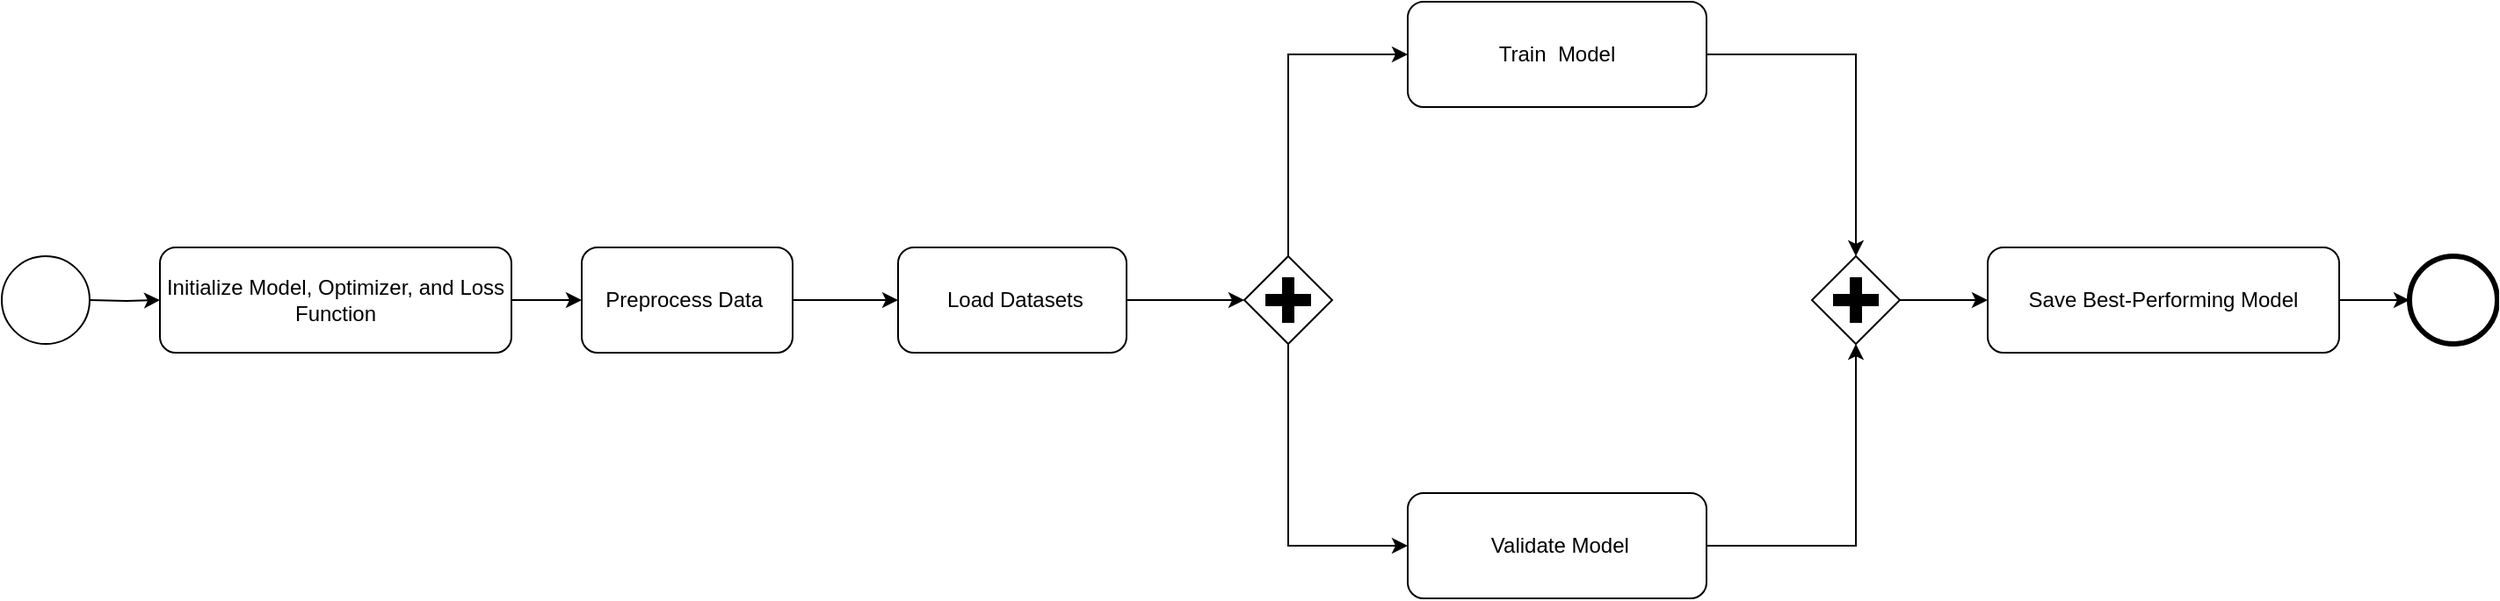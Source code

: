 <mxfile version="26.0.6" pages="3">
  <diagram name="Model Train BPMN" id="61Uq8p4fcnda3VYvf00w">
    <mxGraphModel dx="1221" dy="725" grid="1" gridSize="10" guides="1" tooltips="1" connect="1" arrows="1" fold="1" page="1" pageScale="1" pageWidth="827" pageHeight="1169" math="0" shadow="0">
      <root>
        <mxCell id="0" />
        <mxCell id="1" parent="0" />
        <mxCell id="k9S8Vdy3el8oYQb8zNsB-2" value="Initialize Model, Optimizer, and Loss Function" style="rounded=1;whiteSpace=wrap;html=1;" vertex="1" parent="1">
          <mxGeometry x="160" y="160" width="200" height="60" as="geometry" />
        </mxCell>
        <mxCell id="e9yR7lh01j_a-51SrfE_-4" value="" style="edgeStyle=orthogonalEdgeStyle;rounded=0;orthogonalLoop=1;jettySize=auto;html=1;" edge="1" parent="1" source="k9S8Vdy3el8oYQb8zNsB-3" target="e9yR7lh01j_a-51SrfE_-3">
          <mxGeometry relative="1" as="geometry" />
        </mxCell>
        <mxCell id="k9S8Vdy3el8oYQb8zNsB-3" value="Preprocess Data&amp;nbsp;" style="rounded=1;whiteSpace=wrap;html=1;" vertex="1" parent="1">
          <mxGeometry x="400" y="160" width="120" height="60" as="geometry" />
        </mxCell>
        <mxCell id="k9S8Vdy3el8oYQb8zNsB-4" value="Train&amp;nbsp; Model" style="rounded=1;whiteSpace=wrap;html=1;" vertex="1" parent="1">
          <mxGeometry x="870" y="20" width="170" height="60" as="geometry" />
        </mxCell>
        <mxCell id="k9S8Vdy3el8oYQb8zNsB-5" value="Save Best-Performing Model" style="rounded=1;whiteSpace=wrap;html=1;" vertex="1" parent="1">
          <mxGeometry x="1200" y="160" width="200" height="60" as="geometry" />
        </mxCell>
        <mxCell id="k9S8Vdy3el8oYQb8zNsB-7" style="edgeStyle=orthogonalEdgeStyle;rounded=0;orthogonalLoop=1;jettySize=auto;html=1;" edge="1" parent="1" target="k9S8Vdy3el8oYQb8zNsB-2">
          <mxGeometry relative="1" as="geometry">
            <mxPoint x="120" y="190" as="sourcePoint" />
          </mxGeometry>
        </mxCell>
        <mxCell id="k9S8Vdy3el8oYQb8zNsB-8" style="edgeStyle=orthogonalEdgeStyle;rounded=0;orthogonalLoop=1;jettySize=auto;html=1;" edge="1" parent="1" source="k9S8Vdy3el8oYQb8zNsB-2" target="k9S8Vdy3el8oYQb8zNsB-3">
          <mxGeometry relative="1" as="geometry" />
        </mxCell>
        <mxCell id="k9S8Vdy3el8oYQb8zNsB-11" style="edgeStyle=orthogonalEdgeStyle;rounded=0;orthogonalLoop=1;jettySize=auto;html=1;" edge="1" parent="1" source="k9S8Vdy3el8oYQb8zNsB-5">
          <mxGeometry relative="1" as="geometry">
            <mxPoint x="1440" y="190" as="targetPoint" />
          </mxGeometry>
        </mxCell>
        <mxCell id="e9yR7lh01j_a-51SrfE_-1" value="" style="points=[[0.145,0.145,0],[0.5,0,0],[0.855,0.145,0],[1,0.5,0],[0.855,0.855,0],[0.5,1,0],[0.145,0.855,0],[0,0.5,0]];shape=mxgraph.bpmn.event;html=1;verticalLabelPosition=bottom;labelBackgroundColor=#ffffff;verticalAlign=top;align=center;perimeter=ellipsePerimeter;outlineConnect=0;aspect=fixed;outline=standard;symbol=general;" vertex="1" parent="1">
          <mxGeometry x="70" y="165" width="50" height="50" as="geometry" />
        </mxCell>
        <mxCell id="e9yR7lh01j_a-51SrfE_-2" value="" style="points=[[0.145,0.145,0],[0.5,0,0],[0.855,0.145,0],[1,0.5,0],[0.855,0.855,0],[0.5,1,0],[0.145,0.855,0],[0,0.5,0]];shape=mxgraph.bpmn.event;html=1;verticalLabelPosition=bottom;labelBackgroundColor=#ffffff;verticalAlign=top;align=center;perimeter=ellipsePerimeter;outlineConnect=0;aspect=fixed;outline=end;symbol=terminate2;" vertex="1" parent="1">
          <mxGeometry x="1440" y="165" width="50" height="50" as="geometry" />
        </mxCell>
        <mxCell id="e9yR7lh01j_a-51SrfE_-6" value="" style="edgeStyle=orthogonalEdgeStyle;rounded=0;orthogonalLoop=1;jettySize=auto;html=1;" edge="1" parent="1" source="e9yR7lh01j_a-51SrfE_-3" target="e9yR7lh01j_a-51SrfE_-5">
          <mxGeometry relative="1" as="geometry" />
        </mxCell>
        <mxCell id="e9yR7lh01j_a-51SrfE_-3" value="&amp;nbsp;Load Datasets" style="rounded=1;whiteSpace=wrap;html=1;" vertex="1" parent="1">
          <mxGeometry x="580" y="160" width="130" height="60" as="geometry" />
        </mxCell>
        <mxCell id="e9yR7lh01j_a-51SrfE_-9" style="edgeStyle=orthogonalEdgeStyle;rounded=0;orthogonalLoop=1;jettySize=auto;html=1;entryX=0;entryY=0.5;entryDx=0;entryDy=0;exitX=0.5;exitY=0;exitDx=0;exitDy=0;exitPerimeter=0;" edge="1" parent="1" source="e9yR7lh01j_a-51SrfE_-5" target="k9S8Vdy3el8oYQb8zNsB-4">
          <mxGeometry relative="1" as="geometry" />
        </mxCell>
        <mxCell id="e9yR7lh01j_a-51SrfE_-10" style="edgeStyle=orthogonalEdgeStyle;rounded=0;orthogonalLoop=1;jettySize=auto;html=1;entryX=0;entryY=0.5;entryDx=0;entryDy=0;exitX=0.5;exitY=1;exitDx=0;exitDy=0;exitPerimeter=0;" edge="1" parent="1" source="e9yR7lh01j_a-51SrfE_-5" target="e9yR7lh01j_a-51SrfE_-8">
          <mxGeometry relative="1" as="geometry" />
        </mxCell>
        <mxCell id="e9yR7lh01j_a-51SrfE_-5" value="" style="points=[[0.25,0.25,0],[0.5,0,0],[0.75,0.25,0],[1,0.5,0],[0.75,0.75,0],[0.5,1,0],[0.25,0.75,0],[0,0.5,0]];shape=mxgraph.bpmn.gateway2;html=1;verticalLabelPosition=bottom;labelBackgroundColor=#ffffff;verticalAlign=top;align=center;perimeter=rhombusPerimeter;outlineConnect=0;outline=none;symbol=none;gwType=parallel;" vertex="1" parent="1">
          <mxGeometry x="777" y="165" width="50" height="50" as="geometry" />
        </mxCell>
        <mxCell id="e9yR7lh01j_a-51SrfE_-8" value="&amp;nbsp;Validate Model" style="rounded=1;whiteSpace=wrap;html=1;" vertex="1" parent="1">
          <mxGeometry x="870" y="300" width="170" height="60" as="geometry" />
        </mxCell>
        <mxCell id="e9yR7lh01j_a-51SrfE_-12" value="" style="edgeStyle=orthogonalEdgeStyle;rounded=0;orthogonalLoop=1;jettySize=auto;html=1;" edge="1" parent="1" source="e9yR7lh01j_a-51SrfE_-11" target="k9S8Vdy3el8oYQb8zNsB-5">
          <mxGeometry relative="1" as="geometry" />
        </mxCell>
        <mxCell id="e9yR7lh01j_a-51SrfE_-11" value="" style="points=[[0.25,0.25,0],[0.5,0,0],[0.75,0.25,0],[1,0.5,0],[0.75,0.75,0],[0.5,1,0],[0.25,0.75,0],[0,0.5,0]];shape=mxgraph.bpmn.gateway2;html=1;verticalLabelPosition=bottom;labelBackgroundColor=#ffffff;verticalAlign=top;align=center;perimeter=rhombusPerimeter;outlineConnect=0;outline=none;symbol=none;gwType=parallel;" vertex="1" parent="1">
          <mxGeometry x="1100" y="165" width="50" height="50" as="geometry" />
        </mxCell>
        <mxCell id="e9yR7lh01j_a-51SrfE_-14" style="edgeStyle=orthogonalEdgeStyle;rounded=0;orthogonalLoop=1;jettySize=auto;html=1;entryX=0.5;entryY=0;entryDx=0;entryDy=0;entryPerimeter=0;" edge="1" parent="1" source="k9S8Vdy3el8oYQb8zNsB-4" target="e9yR7lh01j_a-51SrfE_-11">
          <mxGeometry relative="1" as="geometry" />
        </mxCell>
        <mxCell id="e9yR7lh01j_a-51SrfE_-15" style="edgeStyle=orthogonalEdgeStyle;rounded=0;orthogonalLoop=1;jettySize=auto;html=1;entryX=0.5;entryY=1;entryDx=0;entryDy=0;entryPerimeter=0;" edge="1" parent="1" source="e9yR7lh01j_a-51SrfE_-8" target="e9yR7lh01j_a-51SrfE_-11">
          <mxGeometry relative="1" as="geometry" />
        </mxCell>
      </root>
    </mxGraphModel>
  </diagram>
  <diagram name="Model Test BPMN" id="TKBVbPSVPEo3wo5Xgi3F">
    <mxGraphModel dx="1221" dy="725" grid="1" gridSize="10" guides="1" tooltips="1" connect="1" arrows="1" fold="1" page="1" pageScale="1" pageWidth="827" pageHeight="1169" math="0" shadow="0">
      <root>
        <mxCell id="0" />
        <mxCell id="1" parent="0" />
        <mxCell id="initializeModel" value="Initialize Model&amp;nbsp;" style="rounded=1;whiteSpace=wrap;html=1;" parent="1" vertex="1">
          <mxGeometry x="250" y="30" width="136" height="60" as="geometry" />
        </mxCell>
        <mxCell id="EopREOiNvW3aTUHjegUm-13" value="" style="edgeStyle=orthogonalEdgeStyle;rounded=0;orthogonalLoop=1;jettySize=auto;html=1;" edge="1" parent="1" source="preprocess" target="EopREOiNvW3aTUHjegUm-12">
          <mxGeometry relative="1" as="geometry" />
        </mxCell>
        <mxCell id="preprocess" value="Preprocess Test Dataset" style="rounded=1;whiteSpace=wrap;html=1;" parent="1" vertex="1">
          <mxGeometry x="570" y="135" width="200" height="60" as="geometry" />
        </mxCell>
        <mxCell id="test" value="Test Model&amp;nbsp;" style="rounded=1;whiteSpace=wrap;html=1;" parent="1" vertex="1">
          <mxGeometry x="930" y="30" width="120" height="60" as="geometry" />
        </mxCell>
        <mxCell id="EopREOiNvW3aTUHjegUm-5" value="" style="edgeStyle=orthogonalEdgeStyle;rounded=0;orthogonalLoop=1;jettySize=auto;html=1;" edge="1" parent="1" source="EopREOiNvW3aTUHjegUm-1" target="EopREOiNvW3aTUHjegUm-4">
          <mxGeometry relative="1" as="geometry" />
        </mxCell>
        <mxCell id="EopREOiNvW3aTUHjegUm-1" value="" style="points=[[0.145,0.145,0],[0.5,0,0],[0.855,0.145,0],[1,0.5,0],[0.855,0.855,0],[0.5,1,0],[0.145,0.855,0],[0,0.5,0]];shape=mxgraph.bpmn.event;html=1;verticalLabelPosition=bottom;labelBackgroundColor=#ffffff;verticalAlign=top;align=center;perimeter=ellipsePerimeter;outlineConnect=0;aspect=fixed;outline=standard;symbol=general;" vertex="1" parent="1">
          <mxGeometry x="50" y="140" width="50" height="50" as="geometry" />
        </mxCell>
        <mxCell id="EopREOiNvW3aTUHjegUm-2" value="" style="points=[[0.145,0.145,0],[0.5,0,0],[0.855,0.145,0],[1,0.5,0],[0.855,0.855,0],[0.5,1,0],[0.145,0.855,0],[0,0.5,0]];shape=mxgraph.bpmn.event;html=1;verticalLabelPosition=bottom;labelBackgroundColor=#ffffff;verticalAlign=top;align=center;perimeter=ellipsePerimeter;outlineConnect=0;aspect=fixed;outline=end;symbol=terminate2;" vertex="1" parent="1">
          <mxGeometry x="1230" y="160" width="50" height="50" as="geometry" />
        </mxCell>
        <mxCell id="EopREOiNvW3aTUHjegUm-3" value="Load Weights" style="rounded=1;whiteSpace=wrap;html=1;" vertex="1" parent="1">
          <mxGeometry x="250" y="250" width="136" height="60" as="geometry" />
        </mxCell>
        <mxCell id="EopREOiNvW3aTUHjegUm-6" style="edgeStyle=orthogonalEdgeStyle;rounded=0;orthogonalLoop=1;jettySize=auto;html=1;entryX=0;entryY=0.5;entryDx=0;entryDy=0;exitX=0.5;exitY=0;exitDx=0;exitDy=0;exitPerimeter=0;" edge="1" parent="1" source="EopREOiNvW3aTUHjegUm-4" target="initializeModel">
          <mxGeometry relative="1" as="geometry" />
        </mxCell>
        <mxCell id="EopREOiNvW3aTUHjegUm-7" style="edgeStyle=orthogonalEdgeStyle;rounded=0;orthogonalLoop=1;jettySize=auto;html=1;entryX=0;entryY=0.5;entryDx=0;entryDy=0;exitX=0.5;exitY=1;exitDx=0;exitDy=0;exitPerimeter=0;" edge="1" parent="1" source="EopREOiNvW3aTUHjegUm-4" target="EopREOiNvW3aTUHjegUm-3">
          <mxGeometry relative="1" as="geometry" />
        </mxCell>
        <mxCell id="EopREOiNvW3aTUHjegUm-4" value="" style="points=[[0.25,0.25,0],[0.5,0,0],[0.75,0.25,0],[1,0.5,0],[0.75,0.75,0],[0.5,1,0],[0.25,0.75,0],[0,0.5,0]];shape=mxgraph.bpmn.gateway2;html=1;verticalLabelPosition=bottom;labelBackgroundColor=#ffffff;verticalAlign=top;align=center;perimeter=rhombusPerimeter;outlineConnect=0;outline=none;symbol=none;gwType=parallel;" vertex="1" parent="1">
          <mxGeometry x="140" y="140" width="50" height="50" as="geometry" />
        </mxCell>
        <mxCell id="EopREOiNvW3aTUHjegUm-11" value="" style="edgeStyle=orthogonalEdgeStyle;rounded=0;orthogonalLoop=1;jettySize=auto;html=1;" edge="1" parent="1" source="EopREOiNvW3aTUHjegUm-8" target="preprocess">
          <mxGeometry relative="1" as="geometry" />
        </mxCell>
        <mxCell id="EopREOiNvW3aTUHjegUm-8" value="" style="points=[[0.25,0.25,0],[0.5,0,0],[0.75,0.25,0],[1,0.5,0],[0.75,0.75,0],[0.5,1,0],[0.25,0.75,0],[0,0.5,0]];shape=mxgraph.bpmn.gateway2;html=1;verticalLabelPosition=bottom;labelBackgroundColor=#ffffff;verticalAlign=top;align=center;perimeter=rhombusPerimeter;outlineConnect=0;outline=none;symbol=none;gwType=parallel;" vertex="1" parent="1">
          <mxGeometry x="480" y="140" width="50" height="50" as="geometry" />
        </mxCell>
        <mxCell id="EopREOiNvW3aTUHjegUm-9" style="edgeStyle=orthogonalEdgeStyle;rounded=0;orthogonalLoop=1;jettySize=auto;html=1;entryX=0.5;entryY=0;entryDx=0;entryDy=0;entryPerimeter=0;" edge="1" parent="1" source="initializeModel" target="EopREOiNvW3aTUHjegUm-8">
          <mxGeometry relative="1" as="geometry" />
        </mxCell>
        <mxCell id="EopREOiNvW3aTUHjegUm-10" style="edgeStyle=orthogonalEdgeStyle;rounded=0;orthogonalLoop=1;jettySize=auto;html=1;entryX=0.5;entryY=1;entryDx=0;entryDy=0;entryPerimeter=0;" edge="1" parent="1" source="EopREOiNvW3aTUHjegUm-3" target="EopREOiNvW3aTUHjegUm-8">
          <mxGeometry relative="1" as="geometry" />
        </mxCell>
        <mxCell id="EopREOiNvW3aTUHjegUm-15" style="edgeStyle=orthogonalEdgeStyle;rounded=0;orthogonalLoop=1;jettySize=auto;html=1;entryX=0;entryY=0.5;entryDx=0;entryDy=0;exitX=0.5;exitY=0;exitDx=0;exitDy=0;exitPerimeter=0;" edge="1" parent="1" source="EopREOiNvW3aTUHjegUm-12" target="test">
          <mxGeometry relative="1" as="geometry" />
        </mxCell>
        <mxCell id="EopREOiNvW3aTUHjegUm-16" style="edgeStyle=orthogonalEdgeStyle;rounded=0;orthogonalLoop=1;jettySize=auto;html=1;entryX=0;entryY=0.5;entryDx=0;entryDy=0;exitX=0.5;exitY=1;exitDx=0;exitDy=0;exitPerimeter=0;" edge="1" parent="1" source="EopREOiNvW3aTUHjegUm-12" target="EopREOiNvW3aTUHjegUm-14">
          <mxGeometry relative="1" as="geometry" />
        </mxCell>
        <mxCell id="EopREOiNvW3aTUHjegUm-12" value="" style="points=[[0.25,0.25,0],[0.5,0,0],[0.75,0.25,0],[1,0.5,0],[0.75,0.75,0],[0.5,1,0],[0.25,0.75,0],[0,0.5,0]];shape=mxgraph.bpmn.gateway2;html=1;verticalLabelPosition=bottom;labelBackgroundColor=#ffffff;verticalAlign=top;align=center;perimeter=rhombusPerimeter;outlineConnect=0;outline=none;symbol=none;gwType=parallel;" vertex="1" parent="1">
          <mxGeometry x="820" y="140" width="50" height="50" as="geometry" />
        </mxCell>
        <mxCell id="EopREOiNvW3aTUHjegUm-14" value="Calculate Accuracy" style="rounded=1;whiteSpace=wrap;html=1;" vertex="1" parent="1">
          <mxGeometry x="940" y="250" width="120" height="60" as="geometry" />
        </mxCell>
        <mxCell id="EopREOiNvW3aTUHjegUm-20" value="" style="edgeStyle=orthogonalEdgeStyle;rounded=0;orthogonalLoop=1;jettySize=auto;html=1;" edge="1" parent="1" source="EopREOiNvW3aTUHjegUm-17" target="EopREOiNvW3aTUHjegUm-2">
          <mxGeometry relative="1" as="geometry" />
        </mxCell>
        <mxCell id="EopREOiNvW3aTUHjegUm-17" value="" style="points=[[0.25,0.25,0],[0.5,0,0],[0.75,0.25,0],[1,0.5,0],[0.75,0.75,0],[0.5,1,0],[0.25,0.75,0],[0,0.5,0]];shape=mxgraph.bpmn.gateway2;html=1;verticalLabelPosition=bottom;labelBackgroundColor=#ffffff;verticalAlign=top;align=center;perimeter=rhombusPerimeter;outlineConnect=0;outline=none;symbol=none;gwType=parallel;" vertex="1" parent="1">
          <mxGeometry x="1120" y="160" width="50" height="50" as="geometry" />
        </mxCell>
        <mxCell id="EopREOiNvW3aTUHjegUm-18" style="edgeStyle=orthogonalEdgeStyle;rounded=0;orthogonalLoop=1;jettySize=auto;html=1;entryX=0.5;entryY=0;entryDx=0;entryDy=0;entryPerimeter=0;" edge="1" parent="1" source="test" target="EopREOiNvW3aTUHjegUm-17">
          <mxGeometry relative="1" as="geometry" />
        </mxCell>
        <mxCell id="EopREOiNvW3aTUHjegUm-19" style="edgeStyle=orthogonalEdgeStyle;rounded=0;orthogonalLoop=1;jettySize=auto;html=1;entryX=0.5;entryY=1;entryDx=0;entryDy=0;entryPerimeter=0;" edge="1" parent="1" source="EopREOiNvW3aTUHjegUm-14" target="EopREOiNvW3aTUHjegUm-17">
          <mxGeometry relative="1" as="geometry" />
        </mxCell>
      </root>
    </mxGraphModel>
  </diagram>
  <diagram name="Prediction BPMN" id="Zs8ZLUELYWdITNjrFqcN">
    <mxGraphModel dx="1221" dy="725" grid="1" gridSize="10" guides="1" tooltips="1" connect="1" arrows="1" fold="1" page="1" pageScale="1" pageWidth="827" pageHeight="1169" math="0" shadow="0">
      <root>
        <mxCell id="0" />
        <mxCell id="1" parent="0" />
        <mxCell id="preprocess" value="Preprocess Input Image" style="rounded=1;whiteSpace=wrap;html=1;" parent="1" vertex="1">
          <mxGeometry x="220" y="160" width="200" height="60" as="geometry" />
        </mxCell>
        <mxCell id="loadModel" value="Load Trained Model" style="rounded=1;whiteSpace=wrap;html=1;" parent="1" vertex="1">
          <mxGeometry x="460" y="160" width="200" height="60" as="geometry" />
        </mxCell>
        <mxCell id="predict" value="Make Prediction" style="rounded=1;whiteSpace=wrap;html=1;" parent="1" vertex="1">
          <mxGeometry x="460" y="310" width="200" height="60" as="geometry" />
        </mxCell>
        <mxCell id="formatResults" value="Format Prediction Results" style="rounded=1;whiteSpace=wrap;html=1;" parent="1" vertex="1">
          <mxGeometry x="700" y="310" width="200" height="60" as="geometry" />
        </mxCell>
        <mxCell id="flow1" style="edgeStyle=orthogonalEdgeStyle;rounded=0;orthogonalLoop=1;jettySize=auto;html=1;" parent="1" target="preprocess" edge="1">
          <mxGeometry relative="1" as="geometry">
            <mxPoint x="180" y="190" as="sourcePoint" />
          </mxGeometry>
        </mxCell>
        <mxCell id="flow2" style="edgeStyle=orthogonalEdgeStyle;rounded=0;orthogonalLoop=1;jettySize=auto;html=1;" parent="1" source="preprocess" target="loadModel" edge="1">
          <mxGeometry relative="1" as="geometry" />
        </mxCell>
        <mxCell id="flow3" style="edgeStyle=orthogonalEdgeStyle;rounded=0;orthogonalLoop=1;jettySize=auto;html=1;" parent="1" source="loadModel" target="predict" edge="1">
          <mxGeometry relative="1" as="geometry" />
        </mxCell>
        <mxCell id="flow4" style="edgeStyle=orthogonalEdgeStyle;rounded=0;orthogonalLoop=1;jettySize=auto;html=1;" parent="1" source="predict" target="formatResults" edge="1">
          <mxGeometry relative="1" as="geometry" />
        </mxCell>
        <mxCell id="flow5" style="edgeStyle=orthogonalEdgeStyle;rounded=0;orthogonalLoop=1;jettySize=auto;html=1;" parent="1" source="formatResults" edge="1">
          <mxGeometry relative="1" as="geometry">
            <mxPoint x="940" y="340" as="targetPoint" />
          </mxGeometry>
        </mxCell>
        <mxCell id="Nuyb6o9qYK3xWMeJLpWP-1" value="" style="points=[[0.145,0.145,0],[0.5,0,0],[0.855,0.145,0],[1,0.5,0],[0.855,0.855,0],[0.5,1,0],[0.145,0.855,0],[0,0.5,0]];shape=mxgraph.bpmn.event;html=1;verticalLabelPosition=bottom;labelBackgroundColor=#ffffff;verticalAlign=top;align=center;perimeter=ellipsePerimeter;outlineConnect=0;aspect=fixed;outline=standard;symbol=general;" vertex="1" parent="1">
          <mxGeometry x="130" y="165" width="50" height="50" as="geometry" />
        </mxCell>
        <mxCell id="Nuyb6o9qYK3xWMeJLpWP-2" value="" style="points=[[0.145,0.145,0],[0.5,0,0],[0.855,0.145,0],[1,0.5,0],[0.855,0.855,0],[0.5,1,0],[0.145,0.855,0],[0,0.5,0]];shape=mxgraph.bpmn.event;html=1;verticalLabelPosition=bottom;labelBackgroundColor=#ffffff;verticalAlign=top;align=center;perimeter=ellipsePerimeter;outlineConnect=0;aspect=fixed;outline=end;symbol=terminate2;" vertex="1" parent="1">
          <mxGeometry x="940" y="315" width="50" height="50" as="geometry" />
        </mxCell>
      </root>
    </mxGraphModel>
  </diagram>
</mxfile>
